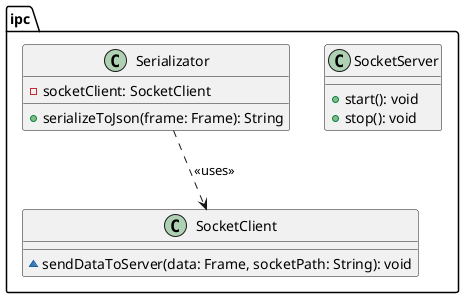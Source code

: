 @startuml
package ipc {
    class SocketServer {
        +start(): void
        +stop(): void
    }

    ' The channel
    class SocketClient {
        ~sendDataToServer(data: Frame, socketPath: String): void
    }

    ' The transmitter
    class Serializator {
        -socketClient: SocketClient
        +serializeToJson(frame: Frame): String
    }
    Serializator ..> SocketClient: <<uses>>
}
@enduml

